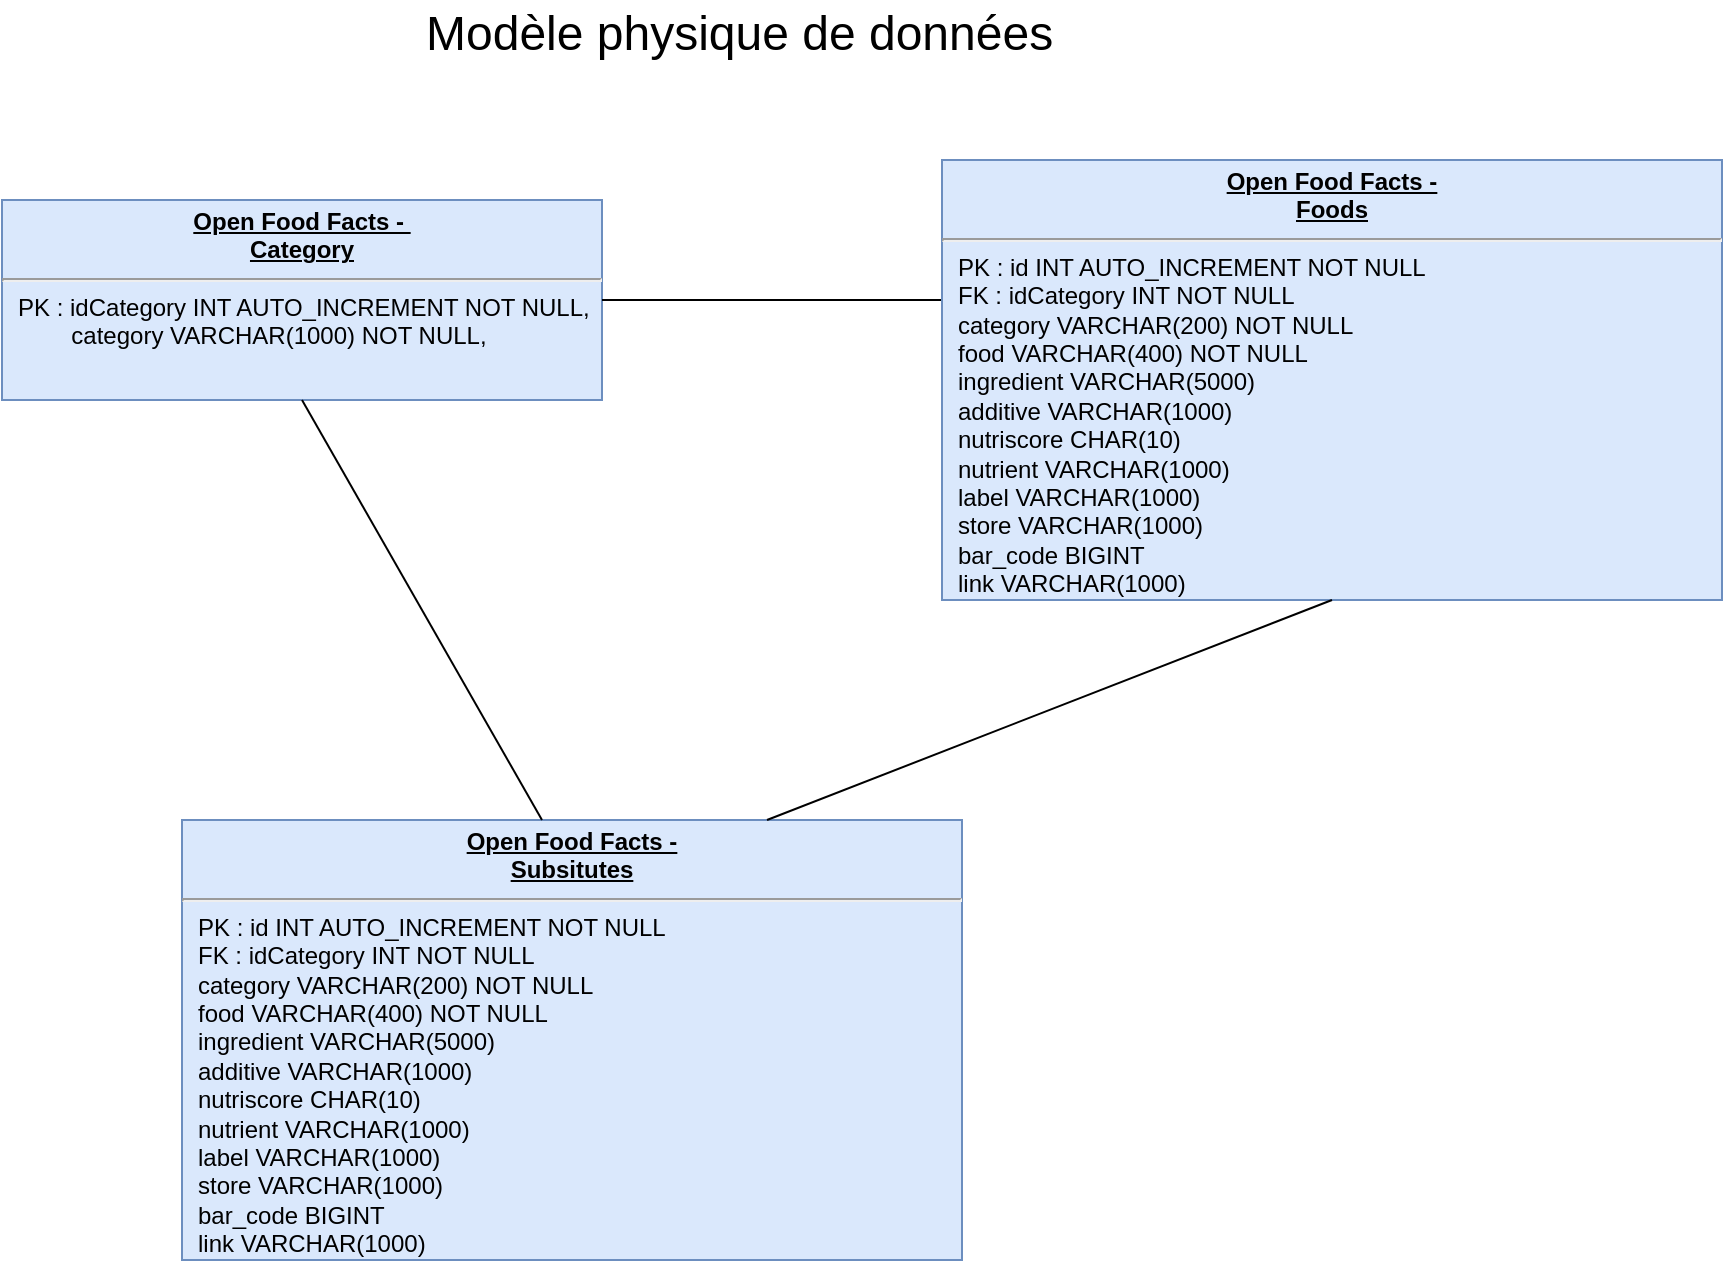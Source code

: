 <mxfile version="11.3.1" type="github" pages="1"><diagram id="fG1atzE6yg0NwT6jWNdp" name="Page-1"><mxGraphModel dx="1202" dy="669" grid="1" gridSize="10" guides="1" tooltips="1" connect="1" arrows="1" fold="1" page="1" pageScale="1" pageWidth="2339" pageHeight="3300" math="0" shadow="0"><root><mxCell id="0"/><mxCell id="1" parent="0"/><mxCell id="FqisGzKaoW7Ph5EbRlfF-1" value="&lt;p style=&quot;margin: 0px ; margin-top: 4px ; text-align: center ; text-decoration: underline&quot;&gt;&lt;b&gt;Open Food Facts -&amp;nbsp;&lt;/b&gt;&lt;/p&gt;&lt;div style=&quot;text-align: center&quot;&gt;&lt;span&gt;&lt;b&gt;&lt;u&gt;Category&lt;/u&gt;&lt;/b&gt;&lt;/span&gt;&lt;/div&gt;&lt;hr&gt;&lt;p style=&quot;margin: 0px ; margin-left: 8px&quot;&gt;PK : idCategory INT AUTO_INCREMENT NOT NULL,&lt;/p&gt;&lt;p style=&quot;margin: 0px ; margin-left: 8px&quot;&gt;&amp;nbsp; &amp;nbsp; &amp;nbsp; &amp;nbsp; category VARCHAR(1000) NOT NULL,&lt;/p&gt;&lt;p style=&quot;margin: 0px ; margin-left: 8px&quot;&gt;&lt;br&gt;&lt;/p&gt;" style="verticalAlign=top;align=left;overflow=fill;fontSize=12;fontFamily=Helvetica;html=1;fillColor=#dae8fc;strokeColor=#6c8ebf;" vertex="1" parent="1"><mxGeometry x="160" y="150" width="300" height="100" as="geometry"/></mxCell><mxCell id="FqisGzKaoW7Ph5EbRlfF-2" value="&lt;font style=&quot;font-size: 24px&quot;&gt;Modèle physique de données&lt;/font&gt;" style="text;html=1;resizable=0;points=[];autosize=1;align=left;verticalAlign=top;spacingTop=-4;" vertex="1" parent="1"><mxGeometry x="370" y="50" width="330" height="20" as="geometry"/></mxCell><mxCell id="FqisGzKaoW7Ph5EbRlfF-6" value="" style="line;strokeWidth=1;fillColor=none;align=left;verticalAlign=middle;spacingTop=-1;spacingLeft=3;spacingRight=3;rotatable=0;labelPosition=right;points=[];portConstraint=eastwest;" vertex="1" parent="1"><mxGeometry x="460" y="196" width="170" height="8" as="geometry"/></mxCell><mxCell id="FqisGzKaoW7Ph5EbRlfF-15" value="&lt;p style=&quot;margin: 0px ; margin-top: 4px ; text-align: center ; text-decoration: underline&quot;&gt;&lt;b&gt;Open Food Facts -&lt;br&gt;Foods&lt;/b&gt;&lt;/p&gt;&lt;hr&gt;&lt;p style=&quot;margin: 0px ; margin-left: 8px&quot;&gt;PK : id INT AUTO_INCREMENT NOT NULL&lt;br&gt;FK : idCategory INT NOT NULL&lt;br&gt;category VARCHAR(200) NOT NULL&lt;/p&gt;&lt;p style=&quot;margin: 0px ; margin-left: 8px&quot;&gt;food VARCHAR(400) NOT NULL&lt;br&gt;&lt;/p&gt;&lt;p style=&quot;margin: 0px ; margin-left: 8px&quot;&gt;ingredient VARCHAR(5000)&lt;br&gt;&lt;/p&gt;&lt;p style=&quot;margin: 0px ; margin-left: 8px&quot;&gt;additive VARCHAR(1000)&lt;br&gt;&lt;/p&gt;&lt;p style=&quot;margin: 0px ; margin-left: 8px&quot;&gt;nutriscore CHAR(10)&lt;br&gt;&lt;/p&gt;&lt;p style=&quot;margin: 0px ; margin-left: 8px&quot;&gt;nutrient VARCHAR(1000)&lt;br&gt;&lt;/p&gt;&lt;p style=&quot;margin: 0px ; margin-left: 8px&quot;&gt;label VARCHAR(1000)&lt;br&gt;&lt;/p&gt;&lt;p style=&quot;margin: 0px ; margin-left: 8px&quot;&gt;store VARCHAR(1000)&lt;br&gt;&lt;/p&gt;&lt;p style=&quot;margin: 0px ; margin-left: 8px&quot;&gt;bar_code BIGINT&lt;br&gt;&lt;/p&gt;&lt;p style=&quot;margin: 0px ; margin-left: 8px&quot;&gt;link VARCHAR(1000)&lt;br&gt;&lt;/p&gt;" style="verticalAlign=top;align=left;overflow=fill;fontSize=12;fontFamily=Helvetica;html=1;fillColor=#dae8fc;strokeColor=#6c8ebf;" vertex="1" parent="1"><mxGeometry x="630" y="130" width="390" height="220" as="geometry"/></mxCell><mxCell id="FqisGzKaoW7Ph5EbRlfF-16" value="&lt;p style=&quot;margin: 0px ; margin-top: 4px ; text-align: center ; text-decoration: underline&quot;&gt;&lt;b&gt;Open Food Facts -&lt;br&gt;Subsitutes&lt;/b&gt;&lt;/p&gt;&lt;hr&gt;&lt;p style=&quot;margin: 0px ; margin-left: 8px&quot;&gt;PK : id INT AUTO_INCREMENT NOT NULL&lt;br&gt;FK : idCategory INT NOT NULL&lt;br&gt;category VARCHAR(200) NOT NULL&lt;/p&gt;&lt;p style=&quot;margin: 0px ; margin-left: 8px&quot;&gt;food VARCHAR(400) NOT NULL&lt;br&gt;&lt;/p&gt;&lt;p style=&quot;margin: 0px ; margin-left: 8px&quot;&gt;ingredient VARCHAR(5000)&lt;br&gt;&lt;/p&gt;&lt;p style=&quot;margin: 0px ; margin-left: 8px&quot;&gt;additive VARCHAR(1000)&lt;br&gt;&lt;/p&gt;&lt;p style=&quot;margin: 0px ; margin-left: 8px&quot;&gt;nutriscore CHAR(10)&lt;br&gt;&lt;/p&gt;&lt;p style=&quot;margin: 0px ; margin-left: 8px&quot;&gt;nutrient VARCHAR(1000)&lt;br&gt;&lt;/p&gt;&lt;p style=&quot;margin: 0px ; margin-left: 8px&quot;&gt;label VARCHAR(1000)&lt;br&gt;&lt;/p&gt;&lt;p style=&quot;margin: 0px ; margin-left: 8px&quot;&gt;store VARCHAR(1000)&lt;br&gt;&lt;/p&gt;&lt;p style=&quot;margin: 0px ; margin-left: 8px&quot;&gt;bar_code BIGINT&lt;br&gt;&lt;/p&gt;&lt;p style=&quot;margin: 0px ; margin-left: 8px&quot;&gt;link VARCHAR(1000)&lt;br&gt;&lt;/p&gt;" style="verticalAlign=top;align=left;overflow=fill;fontSize=12;fontFamily=Helvetica;html=1;fillColor=#dae8fc;strokeColor=#6c8ebf;" vertex="1" parent="1"><mxGeometry x="250" y="460" width="390" height="220" as="geometry"/></mxCell><mxCell id="FqisGzKaoW7Ph5EbRlfF-19" value="" style="endArrow=none;html=1;exitX=0.75;exitY=0;exitDx=0;exitDy=0;entryX=0.5;entryY=1;entryDx=0;entryDy=0;" edge="1" parent="1" source="FqisGzKaoW7Ph5EbRlfF-16" target="FqisGzKaoW7Ph5EbRlfF-15"><mxGeometry width="50" height="50" relative="1" as="geometry"><mxPoint x="615" y="390" as="sourcePoint"/><mxPoint x="665" y="340" as="targetPoint"/></mxGeometry></mxCell><mxCell id="FqisGzKaoW7Ph5EbRlfF-20" value="" style="endArrow=none;html=1;entryX=0.5;entryY=1;entryDx=0;entryDy=0;" edge="1" parent="1" target="FqisGzKaoW7Ph5EbRlfF-1"><mxGeometry width="50" height="50" relative="1" as="geometry"><mxPoint x="430" y="460" as="sourcePoint"/><mxPoint x="210" y="700" as="targetPoint"/></mxGeometry></mxCell></root></mxGraphModel></diagram></mxfile>
